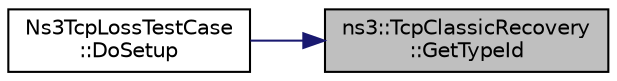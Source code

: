 digraph "ns3::TcpClassicRecovery::GetTypeId"
{
 // LATEX_PDF_SIZE
  edge [fontname="Helvetica",fontsize="10",labelfontname="Helvetica",labelfontsize="10"];
  node [fontname="Helvetica",fontsize="10",shape=record];
  rankdir="RL";
  Node1 [label="ns3::TcpClassicRecovery\l::GetTypeId",height=0.2,width=0.4,color="black", fillcolor="grey75", style="filled", fontcolor="black",tooltip="Get the type ID."];
  Node1 -> Node2 [dir="back",color="midnightblue",fontsize="10",style="solid",fontname="Helvetica"];
  Node2 [label="Ns3TcpLossTestCase\l::DoSetup",height=0.2,width=0.4,color="black", fillcolor="white", style="filled",URL="$class_ns3_tcp_loss_test_case.html#a08237ed89cdb33439db0d70432dc773a",tooltip="Implementation to do any local setup required for this TestCase."];
}
